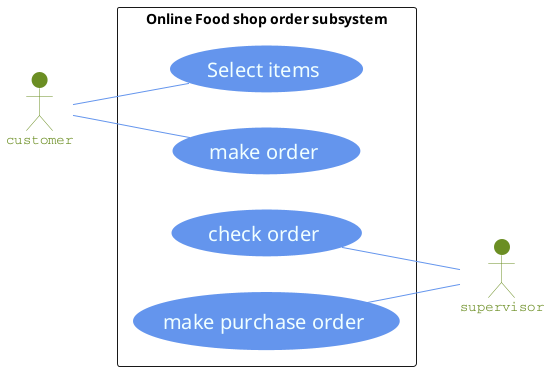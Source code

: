 @startuml foodshop-diagram-3

left to right direction
skinparam packageStyle rectangle
skinparam Shadowing false
skinparam actor {
    BorderColor OliveDrab
    FontName Courier
    FontColor OliveDrab
    BackgroundColor OliveDrab
}

' skinparam linetype ortho
skinparam usecase {
    BackgroundColor CornflowerBlue
    BorderColor CornflowerBlue
    FontColor Azure
    FontSize 20

    ArrowColor CornflowerBlue
}

actor customer
actor supervisor

rectangle "Online Food shop order subsystem"{
    customer -- (Select items)
    customer -- (make order)
    (check order) -- supervisor
    (make purchase order) -- supervisor
}
@enduml